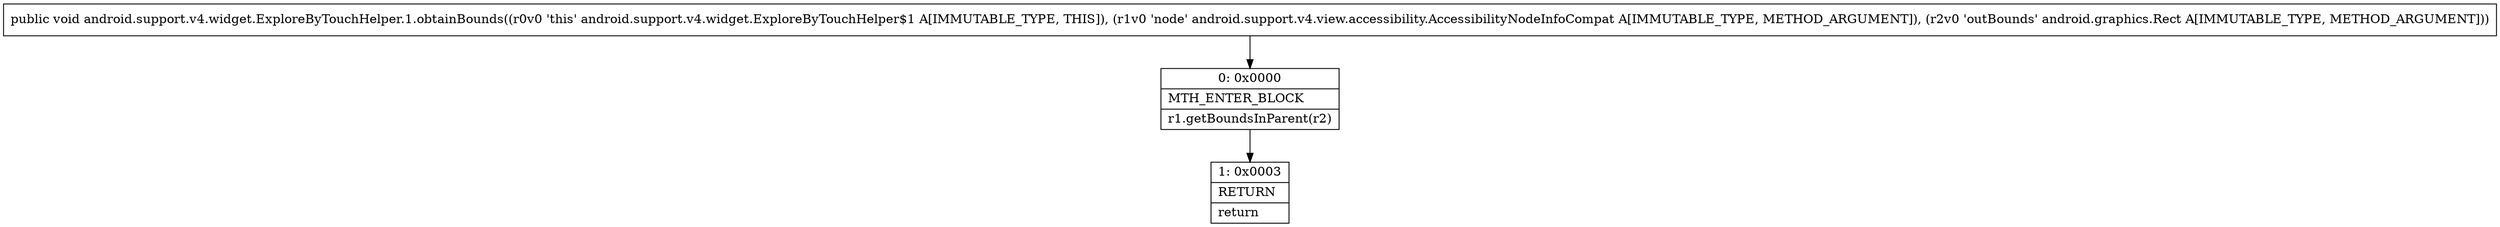digraph "CFG forandroid.support.v4.widget.ExploreByTouchHelper.1.obtainBounds(Landroid\/support\/v4\/view\/accessibility\/AccessibilityNodeInfoCompat;Landroid\/graphics\/Rect;)V" {
Node_0 [shape=record,label="{0\:\ 0x0000|MTH_ENTER_BLOCK\l|r1.getBoundsInParent(r2)\l}"];
Node_1 [shape=record,label="{1\:\ 0x0003|RETURN\l|return\l}"];
MethodNode[shape=record,label="{public void android.support.v4.widget.ExploreByTouchHelper.1.obtainBounds((r0v0 'this' android.support.v4.widget.ExploreByTouchHelper$1 A[IMMUTABLE_TYPE, THIS]), (r1v0 'node' android.support.v4.view.accessibility.AccessibilityNodeInfoCompat A[IMMUTABLE_TYPE, METHOD_ARGUMENT]), (r2v0 'outBounds' android.graphics.Rect A[IMMUTABLE_TYPE, METHOD_ARGUMENT])) }"];
MethodNode -> Node_0;
Node_0 -> Node_1;
}

